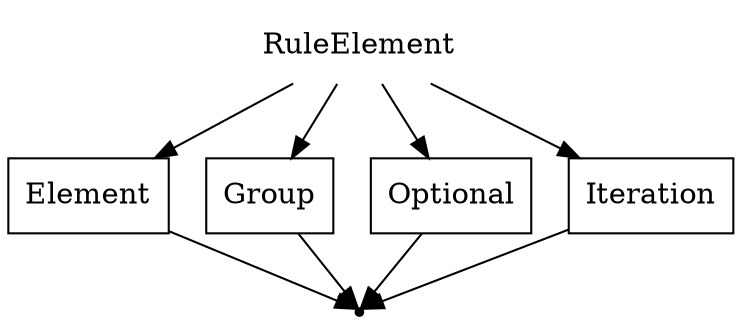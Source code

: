 digraph RuleElement {
    start [label = "RuleElement" shape = plaintext];
    end [label = "" shape = point];
    A [label = "Element" shape = box];
    B [label = "Group" shape = box];
    C [label = "Optional" shape = box];
    D [label = "Iteration" shape = box];
    start -> A;
    start -> B;
    start -> C;
    start -> D;
    A -> end;
    B -> end;
    C -> end;
    D -> end;
}